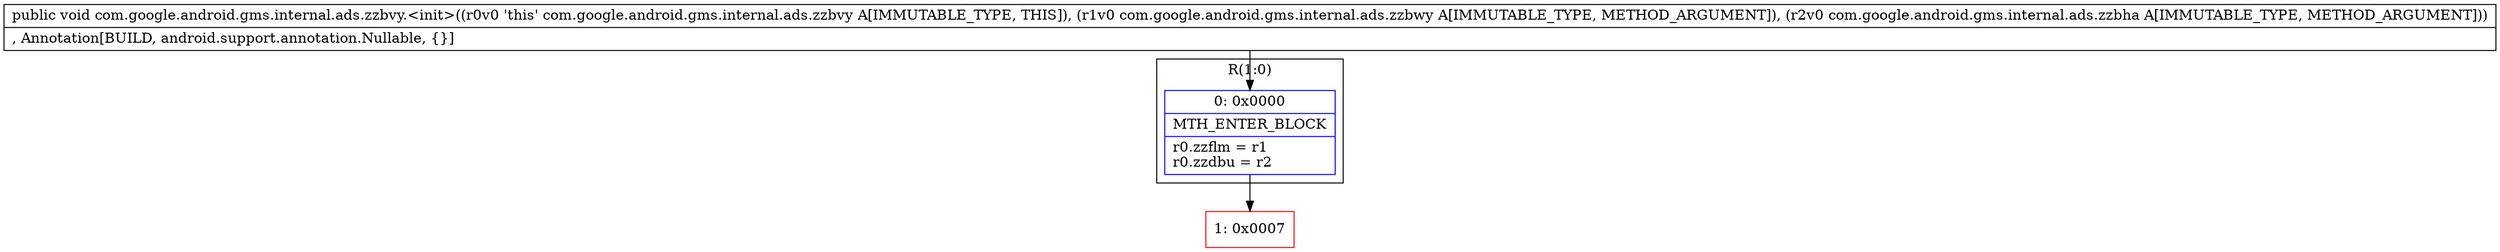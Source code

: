 digraph "CFG forcom.google.android.gms.internal.ads.zzbvy.\<init\>(Lcom\/google\/android\/gms\/internal\/ads\/zzbwy;Lcom\/google\/android\/gms\/internal\/ads\/zzbha;)V" {
subgraph cluster_Region_232683301 {
label = "R(1:0)";
node [shape=record,color=blue];
Node_0 [shape=record,label="{0\:\ 0x0000|MTH_ENTER_BLOCK\l|r0.zzflm = r1\lr0.zzdbu = r2\l}"];
}
Node_1 [shape=record,color=red,label="{1\:\ 0x0007}"];
MethodNode[shape=record,label="{public void com.google.android.gms.internal.ads.zzbvy.\<init\>((r0v0 'this' com.google.android.gms.internal.ads.zzbvy A[IMMUTABLE_TYPE, THIS]), (r1v0 com.google.android.gms.internal.ads.zzbwy A[IMMUTABLE_TYPE, METHOD_ARGUMENT]), (r2v0 com.google.android.gms.internal.ads.zzbha A[IMMUTABLE_TYPE, METHOD_ARGUMENT]))  | , Annotation[BUILD, android.support.annotation.Nullable, \{\}]\l}"];
MethodNode -> Node_0;
Node_0 -> Node_1;
}

